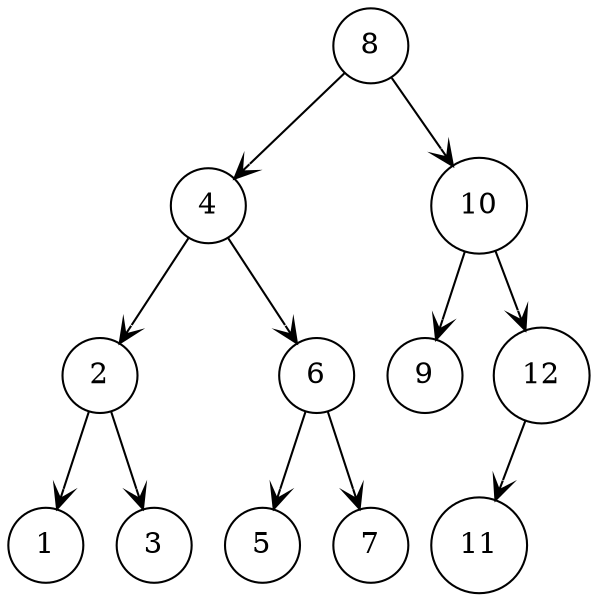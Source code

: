 digraph G {
    graph [nodesep=0.1]
    node [shape=circle]
    edge [arrowhead=vee]
    8 [group=8]
    4 [group=4]
    8 -> 4
    2 [group=2]
    4 -> 2
    2 -> 1
    _2 [group=2, label="", width=0, style=invis]
    2 -> _2 [style=invis]
    2 -> 3
    _4 [group=4, label="", width=0, style=invis]
    4 -> _4 [style=invis]
    6 [group=6]
    4 -> 6
    6 -> 5
    _6 [group=6, label="", width=0, style=invis]
    6 -> _6 [style=invis]
    6 -> 7
    {rank=same; _4; 5}
    _8 [group=8, label="", width=0, style=invis]
    8 -> _8 [style=invis]
    10 [group=10]
    8 -> 10
    10 -> 9
    _10 [group=10, label="", width=0, style=invis]
    10 -> _10 [style=invis]
    12 [group=12]
    10 -> 12
    12 -> 11
    _12 [group=12, label="", width=0, style=invis]
    12 -> _12 [style=invis]
    {rank=same; _8; 9}
}